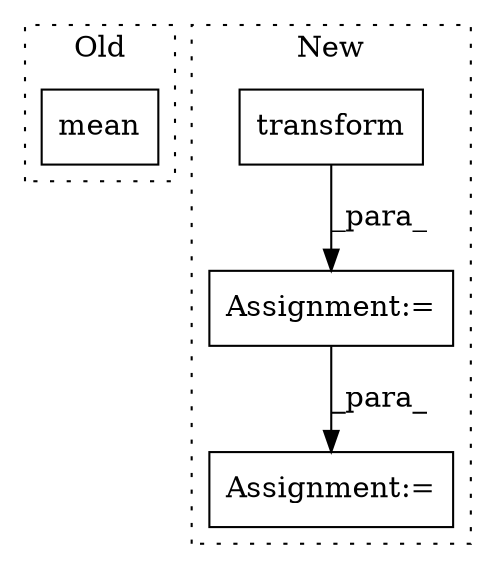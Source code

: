 digraph G {
subgraph cluster0 {
1 [label="mean" a="32" s="3901,3909" l="5,1" shape="box"];
label = "Old";
style="dotted";
}
subgraph cluster1 {
2 [label="transform" a="32" s="4611,4735" l="10,1" shape="box"];
3 [label="Assignment:=" a="7" s="4600" l="1" shape="box"];
4 [label="Assignment:=" a="7" s="4849" l="1" shape="box"];
label = "New";
style="dotted";
}
2 -> 3 [label="_para_"];
3 -> 4 [label="_para_"];
}